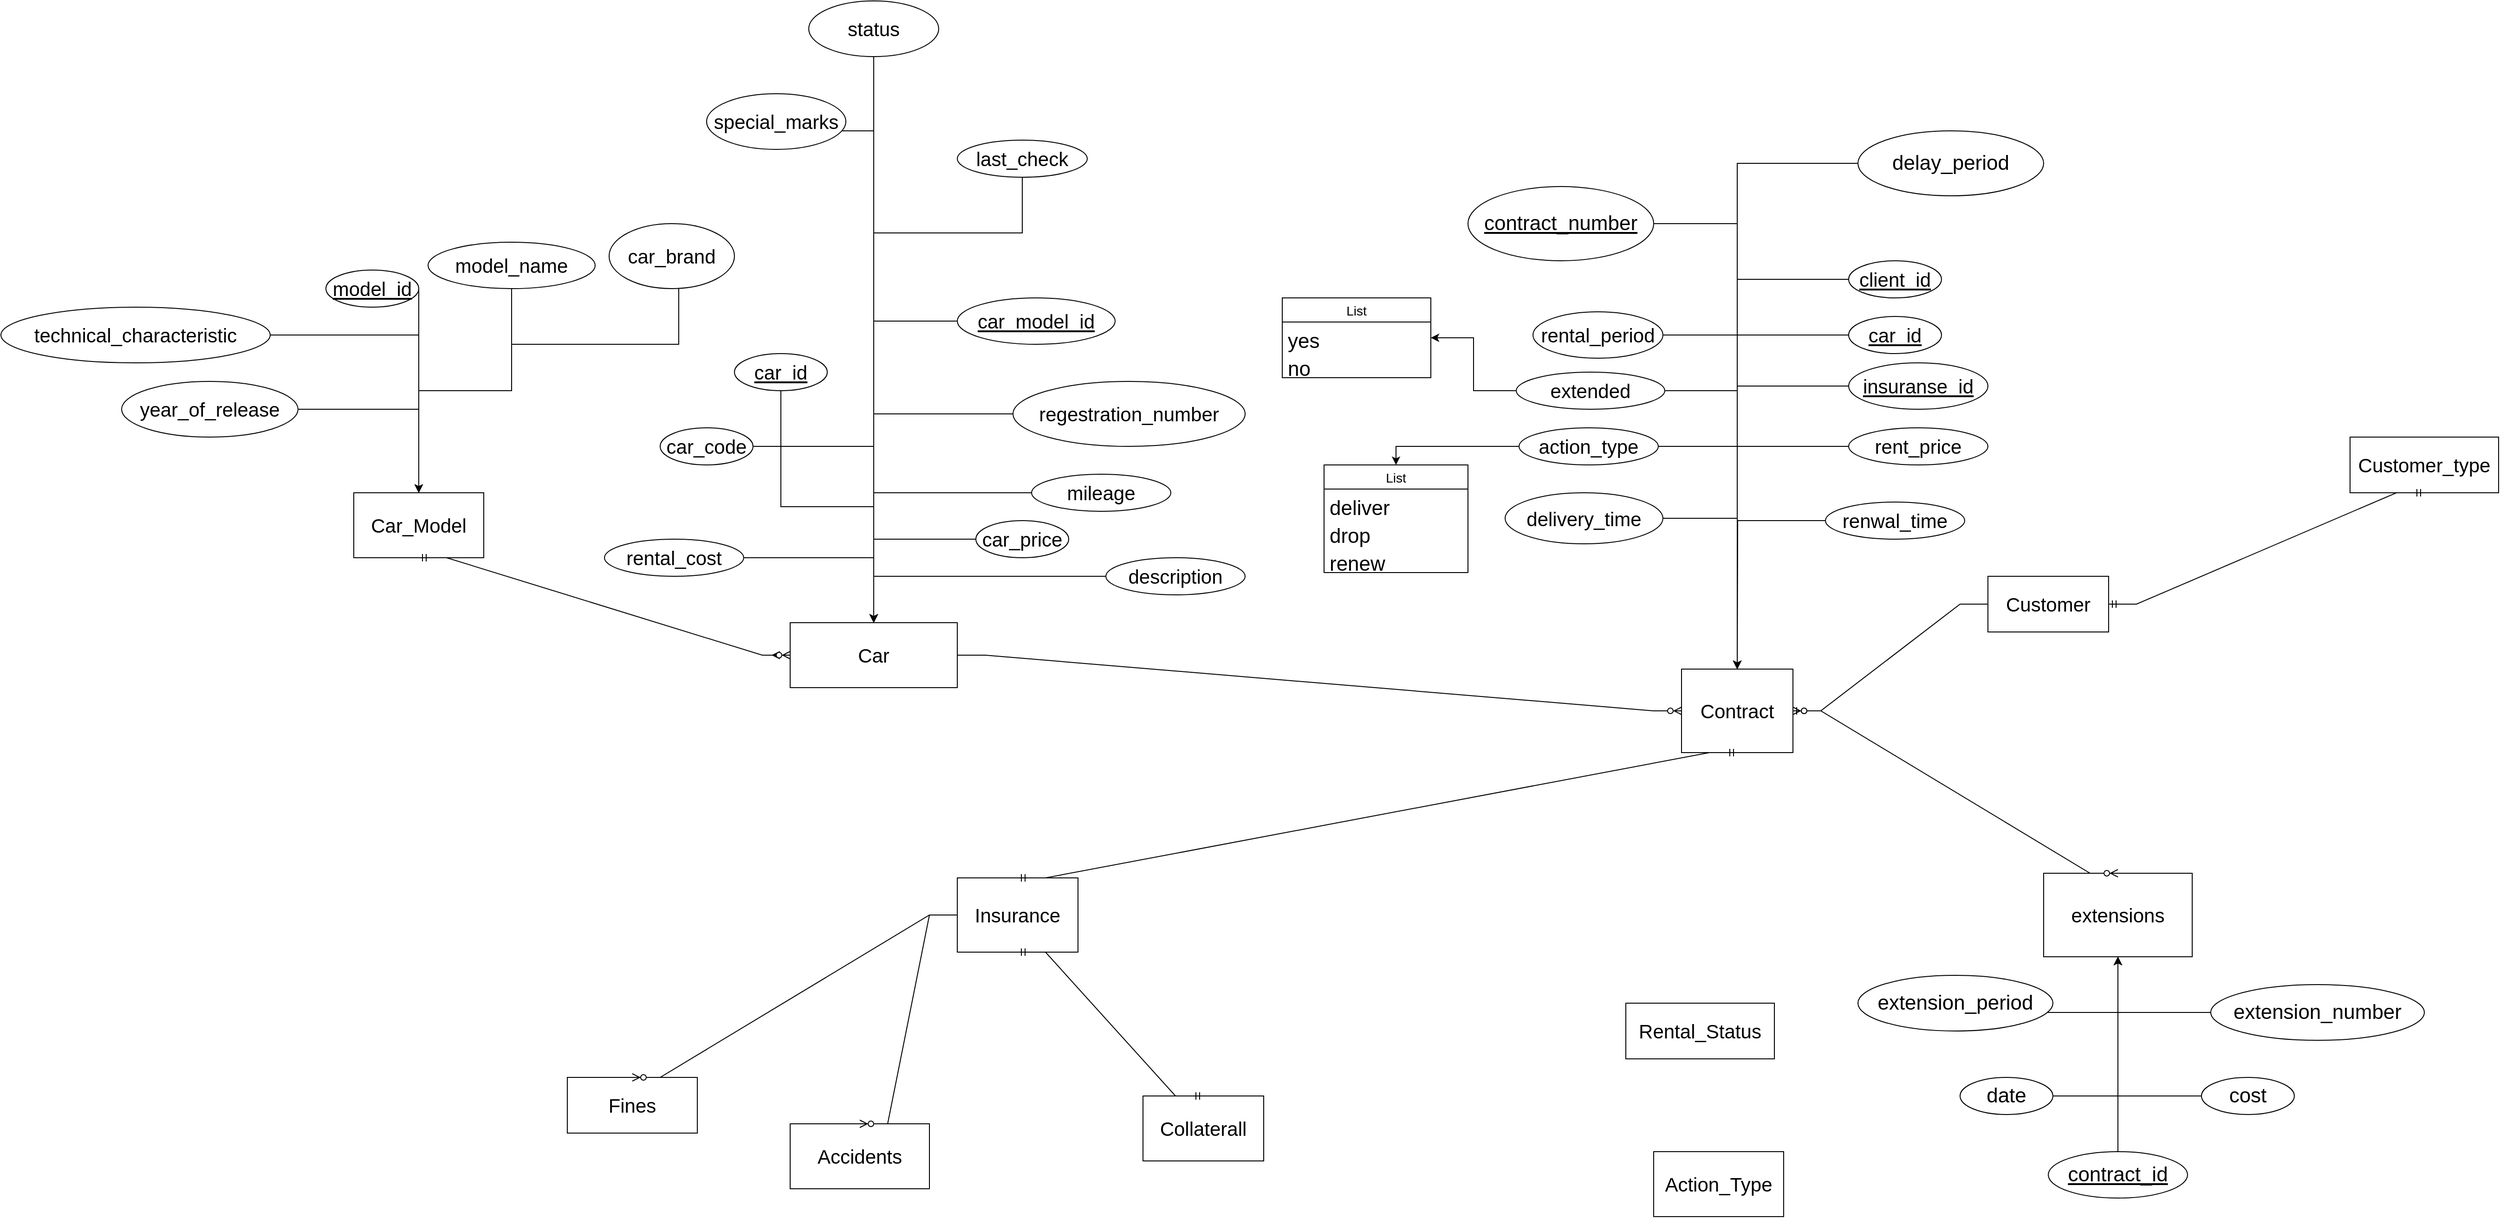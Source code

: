 <mxfile version="20.8.23" type="github">
  <diagram name="Page-1" id="c5Qs1fe_TahpSrvyswAb">
    <mxGraphModel dx="3013" dy="1826" grid="1" gridSize="10" guides="1" tooltips="1" connect="1" arrows="1" fold="1" page="1" pageScale="1" pageWidth="850" pageHeight="1100" math="0" shadow="0">
      <root>
        <mxCell id="0" />
        <mxCell id="1" parent="0" />
        <mxCell id="9st94taExiHI-cQ8P2Am-1" value="Rental_Status" style="whiteSpace=wrap;html=1;align=center;fontSize=21;" parent="1" vertex="1">
          <mxGeometry x="670" y="640" width="160" height="60" as="geometry" />
        </mxCell>
        <mxCell id="9st94taExiHI-cQ8P2Am-2" value="&lt;font style=&quot;font-size: 21px;&quot;&gt;Car_Model&lt;/font&gt;" style="whiteSpace=wrap;html=1;align=center;fontSize=21;" parent="1" vertex="1">
          <mxGeometry x="-700" y="90" width="140" height="70" as="geometry" />
        </mxCell>
        <mxCell id="jrU6bskP71OSV7Gtdk1E-54" style="edgeStyle=orthogonalEdgeStyle;rounded=0;orthogonalLoop=1;jettySize=auto;html=1;fontSize=21;" edge="1" parent="1" source="9st94taExiHI-cQ8P2Am-3">
          <mxGeometry relative="1" as="geometry">
            <mxPoint x="-250" y="265" as="targetPoint" />
          </mxGeometry>
        </mxCell>
        <mxCell id="9st94taExiHI-cQ8P2Am-3" value="Car" style="whiteSpace=wrap;html=1;align=center;fontSize=21;" parent="1" vertex="1">
          <mxGeometry x="-230" y="230" width="180" height="70" as="geometry" />
        </mxCell>
        <mxCell id="wySBqlVNY9lb9sF1hxtn-11" value="Insurance" style="whiteSpace=wrap;html=1;align=center;fontSize=21;" parent="1" vertex="1">
          <mxGeometry x="-50" y="505" width="130" height="80" as="geometry" />
        </mxCell>
        <mxCell id="wySBqlVNY9lb9sF1hxtn-12" value="Customer" style="whiteSpace=wrap;html=1;align=center;fontSize=21;" parent="1" vertex="1">
          <mxGeometry x="1060" y="180" width="130" height="60" as="geometry" />
        </mxCell>
        <mxCell id="wySBqlVNY9lb9sF1hxtn-13" value="Customer_type" style="whiteSpace=wrap;html=1;align=center;fontSize=21;" parent="1" vertex="1">
          <mxGeometry x="1450" y="30" width="160" height="60" as="geometry" />
        </mxCell>
        <mxCell id="wySBqlVNY9lb9sF1hxtn-14" value="Contract" style="whiteSpace=wrap;html=1;align=center;fontSize=21;" parent="1" vertex="1">
          <mxGeometry x="730" y="280" width="120" height="90" as="geometry" />
        </mxCell>
        <mxCell id="wySBqlVNY9lb9sF1hxtn-29" value="Collaterall" style="whiteSpace=wrap;html=1;align=center;fontSize=21;" parent="1" vertex="1">
          <mxGeometry x="150" y="740" width="130" height="70" as="geometry" />
        </mxCell>
        <mxCell id="wySBqlVNY9lb9sF1hxtn-46" value="Accidents" style="whiteSpace=wrap;html=1;align=center;fontSize=21;" parent="1" vertex="1">
          <mxGeometry x="-230" y="770" width="150" height="70" as="geometry" />
        </mxCell>
        <mxCell id="wySBqlVNY9lb9sF1hxtn-47" value="Fines" style="whiteSpace=wrap;html=1;align=center;fontSize=21;" parent="1" vertex="1">
          <mxGeometry x="-470" y="720" width="140" height="60" as="geometry" />
        </mxCell>
        <mxCell id="wySBqlVNY9lb9sF1hxtn-54" value="Action_Type" style="whiteSpace=wrap;html=1;align=center;fontSize=21;" parent="1" vertex="1">
          <mxGeometry x="700" y="800" width="140" height="70" as="geometry" />
        </mxCell>
        <mxCell id="jrU6bskP71OSV7Gtdk1E-12" value="" style="edgeStyle=entityRelationEdgeStyle;fontSize=21;html=1;endArrow=ERmandOne;startArrow=ERmandOne;rounded=0;exitX=0.5;exitY=1;exitDx=0;exitDy=0;" edge="1" parent="1" source="wySBqlVNY9lb9sF1hxtn-13" target="wySBqlVNY9lb9sF1hxtn-12">
          <mxGeometry width="100" height="100" relative="1" as="geometry">
            <mxPoint x="745" y="60" as="sourcePoint" />
            <mxPoint x="535" y="170" as="targetPoint" />
          </mxGeometry>
        </mxCell>
        <mxCell id="jrU6bskP71OSV7Gtdk1E-13" value="" style="edgeStyle=entityRelationEdgeStyle;fontSize=21;html=1;endArrow=ERmandOne;startArrow=ERmandOne;rounded=0;entryX=0.5;entryY=1;entryDx=0;entryDy=0;exitX=0.5;exitY=0;exitDx=0;exitDy=0;" edge="1" parent="1" source="wySBqlVNY9lb9sF1hxtn-11" target="wySBqlVNY9lb9sF1hxtn-14">
          <mxGeometry width="100" height="100" relative="1" as="geometry">
            <mxPoint x="425" y="550" as="sourcePoint" />
            <mxPoint x="470" y="270" as="targetPoint" />
          </mxGeometry>
        </mxCell>
        <mxCell id="jrU6bskP71OSV7Gtdk1E-19" value="" style="edgeStyle=entityRelationEdgeStyle;fontSize=21;html=1;endArrow=ERmandOne;startArrow=ERmandOne;rounded=0;entryX=0.5;entryY=1;entryDx=0;entryDy=0;exitX=0.5;exitY=0;exitDx=0;exitDy=0;" edge="1" parent="1" source="wySBqlVNY9lb9sF1hxtn-29" target="wySBqlVNY9lb9sF1hxtn-11">
          <mxGeometry width="100" height="100" relative="1" as="geometry">
            <mxPoint x="130" y="820" as="sourcePoint" />
            <mxPoint x="230" y="720" as="targetPoint" />
          </mxGeometry>
        </mxCell>
        <mxCell id="jrU6bskP71OSV7Gtdk1E-21" value="" style="edgeStyle=entityRelationEdgeStyle;fontSize=12;html=1;endArrow=ERzeroToMany;endFill=1;rounded=0;exitX=1;exitY=0.5;exitDx=0;exitDy=0;entryX=0;entryY=0.5;entryDx=0;entryDy=0;" edge="1" parent="1" source="9st94taExiHI-cQ8P2Am-3" target="wySBqlVNY9lb9sF1hxtn-14">
          <mxGeometry width="100" height="100" relative="1" as="geometry">
            <mxPoint x="400" y="290" as="sourcePoint" />
            <mxPoint x="500" y="190" as="targetPoint" />
          </mxGeometry>
        </mxCell>
        <mxCell id="jrU6bskP71OSV7Gtdk1E-22" value="" style="edgeStyle=entityRelationEdgeStyle;fontSize=12;html=1;endArrow=ERzeroToMany;endFill=1;rounded=0;exitX=0;exitY=0.5;exitDx=0;exitDy=0;entryX=1;entryY=0.5;entryDx=0;entryDy=0;" edge="1" parent="1" source="wySBqlVNY9lb9sF1hxtn-12" target="wySBqlVNY9lb9sF1hxtn-14">
          <mxGeometry width="100" height="100" relative="1" as="geometry">
            <mxPoint x="400" y="290" as="sourcePoint" />
            <mxPoint x="500" y="190" as="targetPoint" />
          </mxGeometry>
        </mxCell>
        <mxCell id="jrU6bskP71OSV7Gtdk1E-36" style="edgeStyle=orthogonalEdgeStyle;rounded=0;orthogonalLoop=1;jettySize=auto;html=1;fontSize=21;" edge="1" parent="1" source="jrU6bskP71OSV7Gtdk1E-35" target="9st94taExiHI-cQ8P2Am-2">
          <mxGeometry relative="1" as="geometry" />
        </mxCell>
        <mxCell id="jrU6bskP71OSV7Gtdk1E-35" value="year_of_release" style="ellipse;whiteSpace=wrap;html=1;align=center;fontSize=21;" vertex="1" parent="1">
          <mxGeometry x="-950" y="-30" width="190" height="60" as="geometry" />
        </mxCell>
        <mxCell id="jrU6bskP71OSV7Gtdk1E-42" style="edgeStyle=orthogonalEdgeStyle;rounded=0;orthogonalLoop=1;jettySize=auto;html=1;entryX=0.5;entryY=0;entryDx=0;entryDy=0;fontSize=21;" edge="1" parent="1" source="jrU6bskP71OSV7Gtdk1E-38" target="9st94taExiHI-cQ8P2Am-2">
          <mxGeometry relative="1" as="geometry" />
        </mxCell>
        <mxCell id="jrU6bskP71OSV7Gtdk1E-38" value="model_name" style="ellipse;whiteSpace=wrap;html=1;align=center;fontSize=21;" vertex="1" parent="1">
          <mxGeometry x="-620" y="-180" width="180" height="50" as="geometry" />
        </mxCell>
        <mxCell id="jrU6bskP71OSV7Gtdk1E-44" style="edgeStyle=orthogonalEdgeStyle;rounded=0;orthogonalLoop=1;jettySize=auto;html=1;entryX=0.5;entryY=0;entryDx=0;entryDy=0;fontSize=21;" edge="1" parent="1" source="jrU6bskP71OSV7Gtdk1E-39" target="9st94taExiHI-cQ8P2Am-2">
          <mxGeometry relative="1" as="geometry">
            <Array as="points">
              <mxPoint x="-350" y="-70" />
              <mxPoint x="-530" y="-70" />
              <mxPoint x="-530" y="-20" />
              <mxPoint x="-630" y="-20" />
            </Array>
          </mxGeometry>
        </mxCell>
        <mxCell id="jrU6bskP71OSV7Gtdk1E-39" value="car_brand" style="ellipse;whiteSpace=wrap;html=1;align=center;fontSize=21;" vertex="1" parent="1">
          <mxGeometry x="-425" y="-200" width="135" height="70" as="geometry" />
        </mxCell>
        <mxCell id="jrU6bskP71OSV7Gtdk1E-41" style="edgeStyle=orthogonalEdgeStyle;rounded=0;orthogonalLoop=1;jettySize=auto;html=1;entryX=0.5;entryY=0;entryDx=0;entryDy=0;fontSize=21;" edge="1" parent="1" source="jrU6bskP71OSV7Gtdk1E-40" target="9st94taExiHI-cQ8P2Am-2">
          <mxGeometry relative="1" as="geometry">
            <Array as="points">
              <mxPoint x="-630" y="30" />
              <mxPoint x="-630" y="30" />
            </Array>
          </mxGeometry>
        </mxCell>
        <mxCell id="jrU6bskP71OSV7Gtdk1E-40" value="model_id" style="ellipse;whiteSpace=wrap;html=1;align=center;fontStyle=4;fontSize=21;" vertex="1" parent="1">
          <mxGeometry x="-730" y="-150" width="100" height="40" as="geometry" />
        </mxCell>
        <mxCell id="jrU6bskP71OSV7Gtdk1E-55" style="edgeStyle=orthogonalEdgeStyle;rounded=0;orthogonalLoop=1;jettySize=auto;html=1;fontSize=21;" edge="1" parent="1" source="jrU6bskP71OSV7Gtdk1E-45" target="9st94taExiHI-cQ8P2Am-3">
          <mxGeometry relative="1" as="geometry">
            <Array as="points">
              <mxPoint x="-140" y="80" />
              <mxPoint x="-140" y="80" />
            </Array>
          </mxGeometry>
        </mxCell>
        <mxCell id="jrU6bskP71OSV7Gtdk1E-45" value="car_model_id" style="ellipse;whiteSpace=wrap;html=1;align=center;fontStyle=4;fontSize=21;" vertex="1" parent="1">
          <mxGeometry x="-50" y="-120" width="170" height="50" as="geometry" />
        </mxCell>
        <mxCell id="jrU6bskP71OSV7Gtdk1E-60" style="edgeStyle=orthogonalEdgeStyle;rounded=0;orthogonalLoop=1;jettySize=auto;html=1;entryX=0.5;entryY=0;entryDx=0;entryDy=0;fontSize=21;" edge="1" parent="1" source="jrU6bskP71OSV7Gtdk1E-47" target="9st94taExiHI-cQ8P2Am-3">
          <mxGeometry relative="1" as="geometry" />
        </mxCell>
        <mxCell id="jrU6bskP71OSV7Gtdk1E-47" value="car_code" style="ellipse;whiteSpace=wrap;html=1;align=center;fontSize=21;" vertex="1" parent="1">
          <mxGeometry x="-370" y="20" width="100" height="40" as="geometry" />
        </mxCell>
        <mxCell id="jrU6bskP71OSV7Gtdk1E-57" style="edgeStyle=orthogonalEdgeStyle;rounded=0;orthogonalLoop=1;jettySize=auto;html=1;entryX=0.5;entryY=0;entryDx=0;entryDy=0;fontSize=21;" edge="1" parent="1" source="jrU6bskP71OSV7Gtdk1E-48" target="9st94taExiHI-cQ8P2Am-3">
          <mxGeometry relative="1" as="geometry" />
        </mxCell>
        <mxCell id="jrU6bskP71OSV7Gtdk1E-48" value="mileage" style="ellipse;whiteSpace=wrap;html=1;align=center;fontSize=21;" vertex="1" parent="1">
          <mxGeometry x="30" y="70" width="150" height="40" as="geometry" />
        </mxCell>
        <mxCell id="jrU6bskP71OSV7Gtdk1E-59" style="edgeStyle=orthogonalEdgeStyle;rounded=0;orthogonalLoop=1;jettySize=auto;html=1;fontSize=21;" edge="1" parent="1" source="jrU6bskP71OSV7Gtdk1E-49" target="9st94taExiHI-cQ8P2Am-3">
          <mxGeometry relative="1" as="geometry" />
        </mxCell>
        <mxCell id="jrU6bskP71OSV7Gtdk1E-49" value="regestration_number" style="ellipse;whiteSpace=wrap;html=1;align=center;fontSize=21;" vertex="1" parent="1">
          <mxGeometry x="10" y="-30" width="250" height="70" as="geometry" />
        </mxCell>
        <mxCell id="jrU6bskP71OSV7Gtdk1E-61" style="edgeStyle=orthogonalEdgeStyle;rounded=0;orthogonalLoop=1;jettySize=auto;html=1;entryX=0.5;entryY=0;entryDx=0;entryDy=0;fontSize=21;" edge="1" parent="1" source="jrU6bskP71OSV7Gtdk1E-50" target="9st94taExiHI-cQ8P2Am-3">
          <mxGeometry relative="1" as="geometry" />
        </mxCell>
        <mxCell id="jrU6bskP71OSV7Gtdk1E-50" value="rental_cost" style="ellipse;whiteSpace=wrap;html=1;align=center;fontSize=21;" vertex="1" parent="1">
          <mxGeometry x="-430" y="140" width="150" height="40" as="geometry" />
        </mxCell>
        <mxCell id="jrU6bskP71OSV7Gtdk1E-58" style="edgeStyle=orthogonalEdgeStyle;rounded=0;orthogonalLoop=1;jettySize=auto;html=1;entryX=0.5;entryY=0;entryDx=0;entryDy=0;fontSize=21;" edge="1" parent="1" source="jrU6bskP71OSV7Gtdk1E-51" target="9st94taExiHI-cQ8P2Am-3">
          <mxGeometry relative="1" as="geometry" />
        </mxCell>
        <mxCell id="jrU6bskP71OSV7Gtdk1E-51" value="car_price" style="ellipse;whiteSpace=wrap;html=1;align=center;fontSize=21;" vertex="1" parent="1">
          <mxGeometry x="-30" y="120" width="100" height="40" as="geometry" />
        </mxCell>
        <mxCell id="jrU6bskP71OSV7Gtdk1E-56" style="edgeStyle=orthogonalEdgeStyle;rounded=0;orthogonalLoop=1;jettySize=auto;html=1;fontSize=21;" edge="1" parent="1" source="jrU6bskP71OSV7Gtdk1E-52" target="9st94taExiHI-cQ8P2Am-3">
          <mxGeometry relative="1" as="geometry" />
        </mxCell>
        <mxCell id="jrU6bskP71OSV7Gtdk1E-52" value="car_id" style="ellipse;whiteSpace=wrap;html=1;align=center;fontStyle=4;fontSize=21;" vertex="1" parent="1">
          <mxGeometry x="-290" y="-60" width="100" height="40" as="geometry" />
        </mxCell>
        <mxCell id="jrU6bskP71OSV7Gtdk1E-53" value="" style="edgeStyle=entityRelationEdgeStyle;fontSize=12;html=1;endArrow=ERzeroToMany;startArrow=ERmandOne;rounded=0;exitX=0.5;exitY=1;exitDx=0;exitDy=0;" edge="1" parent="1" source="9st94taExiHI-cQ8P2Am-2" target="9st94taExiHI-cQ8P2Am-3">
          <mxGeometry width="100" height="100" relative="1" as="geometry">
            <mxPoint x="-720" y="210" as="sourcePoint" />
            <mxPoint x="-230" y="260" as="targetPoint" />
          </mxGeometry>
        </mxCell>
        <mxCell id="jrU6bskP71OSV7Gtdk1E-66" style="edgeStyle=orthogonalEdgeStyle;rounded=0;orthogonalLoop=1;jettySize=auto;html=1;entryX=0.5;entryY=0;entryDx=0;entryDy=0;fontSize=21;" edge="1" parent="1" source="jrU6bskP71OSV7Gtdk1E-62" target="9st94taExiHI-cQ8P2Am-2">
          <mxGeometry relative="1" as="geometry" />
        </mxCell>
        <mxCell id="jrU6bskP71OSV7Gtdk1E-62" value="technical_characteristic" style="ellipse;whiteSpace=wrap;html=1;align=center;fontSize=21;" vertex="1" parent="1">
          <mxGeometry x="-1080" y="-110" width="290" height="60" as="geometry" />
        </mxCell>
        <mxCell id="jrU6bskP71OSV7Gtdk1E-70" style="edgeStyle=orthogonalEdgeStyle;rounded=0;orthogonalLoop=1;jettySize=auto;html=1;entryX=0.5;entryY=0;entryDx=0;entryDy=0;fontSize=21;" edge="1" parent="1" source="jrU6bskP71OSV7Gtdk1E-67" target="9st94taExiHI-cQ8P2Am-3">
          <mxGeometry relative="1" as="geometry">
            <Array as="points">
              <mxPoint x="20" y="-190" />
              <mxPoint x="-140" y="-190" />
            </Array>
          </mxGeometry>
        </mxCell>
        <mxCell id="jrU6bskP71OSV7Gtdk1E-67" value="last_check" style="ellipse;whiteSpace=wrap;html=1;align=center;fontSize=21;" vertex="1" parent="1">
          <mxGeometry x="-50" y="-290" width="140" height="40" as="geometry" />
        </mxCell>
        <mxCell id="jrU6bskP71OSV7Gtdk1E-71" style="edgeStyle=orthogonalEdgeStyle;rounded=0;orthogonalLoop=1;jettySize=auto;html=1;entryX=0.5;entryY=0;entryDx=0;entryDy=0;fontSize=21;" edge="1" parent="1" source="jrU6bskP71OSV7Gtdk1E-68" target="9st94taExiHI-cQ8P2Am-3">
          <mxGeometry relative="1" as="geometry" />
        </mxCell>
        <mxCell id="jrU6bskP71OSV7Gtdk1E-68" value="description" style="ellipse;whiteSpace=wrap;html=1;align=center;fontSize=21;" vertex="1" parent="1">
          <mxGeometry x="110" y="160" width="150" height="40" as="geometry" />
        </mxCell>
        <mxCell id="jrU6bskP71OSV7Gtdk1E-74" style="edgeStyle=orthogonalEdgeStyle;rounded=0;orthogonalLoop=1;jettySize=auto;html=1;entryX=0.5;entryY=0;entryDx=0;entryDy=0;fontSize=21;" edge="1" parent="1" source="jrU6bskP71OSV7Gtdk1E-73" target="9st94taExiHI-cQ8P2Am-3">
          <mxGeometry relative="1" as="geometry">
            <Array as="points">
              <mxPoint x="-140" y="-300" />
            </Array>
          </mxGeometry>
        </mxCell>
        <mxCell id="jrU6bskP71OSV7Gtdk1E-73" value="special_marks" style="ellipse;whiteSpace=wrap;html=1;align=center;fontSize=21;" vertex="1" parent="1">
          <mxGeometry x="-320" y="-340" width="150" height="60" as="geometry" />
        </mxCell>
        <mxCell id="jrU6bskP71OSV7Gtdk1E-78" style="edgeStyle=orthogonalEdgeStyle;rounded=0;orthogonalLoop=1;jettySize=auto;html=1;fontSize=21;" edge="1" parent="1" source="jrU6bskP71OSV7Gtdk1E-76" target="9st94taExiHI-cQ8P2Am-3">
          <mxGeometry relative="1" as="geometry" />
        </mxCell>
        <mxCell id="jrU6bskP71OSV7Gtdk1E-76" value="status" style="ellipse;whiteSpace=wrap;html=1;align=center;fontSize=21;" vertex="1" parent="1">
          <mxGeometry x="-210" y="-440" width="140" height="60" as="geometry" />
        </mxCell>
        <mxCell id="jrU6bskP71OSV7Gtdk1E-105" style="edgeStyle=orthogonalEdgeStyle;rounded=0;orthogonalLoop=1;jettySize=auto;html=1;fontSize=21;" edge="1" parent="1" source="jrU6bskP71OSV7Gtdk1E-88" target="wySBqlVNY9lb9sF1hxtn-14">
          <mxGeometry relative="1" as="geometry" />
        </mxCell>
        <mxCell id="jrU6bskP71OSV7Gtdk1E-88" value="rental_period" style="ellipse;whiteSpace=wrap;html=1;align=center;fontSize=21;" vertex="1" parent="1">
          <mxGeometry x="570" y="-105" width="140" height="50" as="geometry" />
        </mxCell>
        <mxCell id="jrU6bskP71OSV7Gtdk1E-98" style="edgeStyle=orthogonalEdgeStyle;rounded=0;orthogonalLoop=1;jettySize=auto;html=1;entryX=0.5;entryY=0;entryDx=0;entryDy=0;fontSize=21;" edge="1" parent="1" source="jrU6bskP71OSV7Gtdk1E-89" target="wySBqlVNY9lb9sF1hxtn-14">
          <mxGeometry relative="1" as="geometry" />
        </mxCell>
        <mxCell id="jrU6bskP71OSV7Gtdk1E-89" value="delivery_time" style="ellipse;whiteSpace=wrap;html=1;align=center;fontSize=21;" vertex="1" parent="1">
          <mxGeometry x="540" y="90" width="170" height="55" as="geometry" />
        </mxCell>
        <mxCell id="jrU6bskP71OSV7Gtdk1E-106" style="edgeStyle=orthogonalEdgeStyle;rounded=0;orthogonalLoop=1;jettySize=auto;html=1;entryX=0.5;entryY=0;entryDx=0;entryDy=0;fontSize=21;" edge="1" parent="1" source="jrU6bskP71OSV7Gtdk1E-90" target="wySBqlVNY9lb9sF1hxtn-14">
          <mxGeometry relative="1" as="geometry" />
        </mxCell>
        <mxCell id="jrU6bskP71OSV7Gtdk1E-90" value="car_id" style="ellipse;whiteSpace=wrap;html=1;align=center;fontStyle=4;fontSize=21;" vertex="1" parent="1">
          <mxGeometry x="910" y="-100" width="100" height="40" as="geometry" />
        </mxCell>
        <mxCell id="jrU6bskP71OSV7Gtdk1E-107" style="edgeStyle=orthogonalEdgeStyle;rounded=0;orthogonalLoop=1;jettySize=auto;html=1;fontSize=21;" edge="1" parent="1" source="jrU6bskP71OSV7Gtdk1E-91" target="wySBqlVNY9lb9sF1hxtn-14">
          <mxGeometry relative="1" as="geometry" />
        </mxCell>
        <mxCell id="jrU6bskP71OSV7Gtdk1E-91" value="client_id" style="ellipse;whiteSpace=wrap;html=1;align=center;fontStyle=4;fontSize=21;" vertex="1" parent="1">
          <mxGeometry x="910" y="-160" width="100" height="40" as="geometry" />
        </mxCell>
        <mxCell id="jrU6bskP71OSV7Gtdk1E-104" style="edgeStyle=orthogonalEdgeStyle;rounded=0;orthogonalLoop=1;jettySize=auto;html=1;entryX=0.5;entryY=0;entryDx=0;entryDy=0;fontSize=21;" edge="1" parent="1" source="jrU6bskP71OSV7Gtdk1E-92" target="wySBqlVNY9lb9sF1hxtn-14">
          <mxGeometry relative="1" as="geometry" />
        </mxCell>
        <mxCell id="jrU6bskP71OSV7Gtdk1E-92" value="insuranse_id" style="ellipse;whiteSpace=wrap;html=1;align=center;fontStyle=4;fontSize=21;" vertex="1" parent="1">
          <mxGeometry x="910" y="-50" width="150" height="50" as="geometry" />
        </mxCell>
        <mxCell id="jrU6bskP71OSV7Gtdk1E-101" style="edgeStyle=orthogonalEdgeStyle;rounded=0;orthogonalLoop=1;jettySize=auto;html=1;entryX=0.5;entryY=0;entryDx=0;entryDy=0;fontSize=21;" edge="1" parent="1" source="jrU6bskP71OSV7Gtdk1E-93" target="wySBqlVNY9lb9sF1hxtn-14">
          <mxGeometry relative="1" as="geometry" />
        </mxCell>
        <mxCell id="jrU6bskP71OSV7Gtdk1E-93" value="rent_price" style="ellipse;whiteSpace=wrap;html=1;align=center;fontSize=21;" vertex="1" parent="1">
          <mxGeometry x="910" y="20" width="150" height="40" as="geometry" />
        </mxCell>
        <mxCell id="jrU6bskP71OSV7Gtdk1E-100" style="edgeStyle=orthogonalEdgeStyle;rounded=0;orthogonalLoop=1;jettySize=auto;html=1;entryX=0.5;entryY=0;entryDx=0;entryDy=0;fontSize=21;" edge="1" parent="1" source="jrU6bskP71OSV7Gtdk1E-94" target="wySBqlVNY9lb9sF1hxtn-14">
          <mxGeometry relative="1" as="geometry" />
        </mxCell>
        <mxCell id="jrU6bskP71OSV7Gtdk1E-133" style="edgeStyle=orthogonalEdgeStyle;rounded=0;orthogonalLoop=1;jettySize=auto;html=1;entryX=0.5;entryY=0;entryDx=0;entryDy=0;fontSize=34;" edge="1" parent="1" source="jrU6bskP71OSV7Gtdk1E-94" target="jrU6bskP71OSV7Gtdk1E-128">
          <mxGeometry relative="1" as="geometry" />
        </mxCell>
        <mxCell id="jrU6bskP71OSV7Gtdk1E-94" value="action_type" style="ellipse;whiteSpace=wrap;html=1;align=center;fontSize=21;" vertex="1" parent="1">
          <mxGeometry x="555" y="20" width="150" height="40" as="geometry" />
        </mxCell>
        <mxCell id="jrU6bskP71OSV7Gtdk1E-99" style="edgeStyle=orthogonalEdgeStyle;rounded=0;orthogonalLoop=1;jettySize=auto;html=1;fontSize=21;" edge="1" parent="1" source="jrU6bskP71OSV7Gtdk1E-95">
          <mxGeometry relative="1" as="geometry">
            <mxPoint x="790.0" y="280" as="targetPoint" />
          </mxGeometry>
        </mxCell>
        <mxCell id="jrU6bskP71OSV7Gtdk1E-95" value="renwal_time" style="ellipse;whiteSpace=wrap;html=1;align=center;fontSize=21;" vertex="1" parent="1">
          <mxGeometry x="885" y="100" width="150" height="40" as="geometry" />
        </mxCell>
        <mxCell id="jrU6bskP71OSV7Gtdk1E-103" style="edgeStyle=orthogonalEdgeStyle;rounded=0;orthogonalLoop=1;jettySize=auto;html=1;entryX=0.5;entryY=0;entryDx=0;entryDy=0;fontSize=21;" edge="1" parent="1" source="jrU6bskP71OSV7Gtdk1E-96" target="wySBqlVNY9lb9sF1hxtn-14">
          <mxGeometry relative="1" as="geometry" />
        </mxCell>
        <mxCell id="jrU6bskP71OSV7Gtdk1E-134" style="edgeStyle=orthogonalEdgeStyle;rounded=0;orthogonalLoop=1;jettySize=auto;html=1;fontSize=22;" edge="1" parent="1" source="jrU6bskP71OSV7Gtdk1E-96" target="jrU6bskP71OSV7Gtdk1E-135">
          <mxGeometry relative="1" as="geometry">
            <mxPoint x="440" y="-70" as="targetPoint" />
          </mxGeometry>
        </mxCell>
        <mxCell id="jrU6bskP71OSV7Gtdk1E-96" value="extended" style="ellipse;whiteSpace=wrap;html=1;align=center;fontSize=21;" vertex="1" parent="1">
          <mxGeometry x="552" y="-40" width="160" height="40" as="geometry" />
        </mxCell>
        <mxCell id="jrU6bskP71OSV7Gtdk1E-124" value="extensions" style="whiteSpace=wrap;html=1;align=center;fontSize=21;" vertex="1" parent="1">
          <mxGeometry x="1120" y="500" width="160" height="90" as="geometry" />
        </mxCell>
        <mxCell id="jrU6bskP71OSV7Gtdk1E-126" value="" style="edgeStyle=entityRelationEdgeStyle;fontSize=12;html=1;endArrow=ERzeroToMany;startArrow=ERzeroToOne;rounded=0;exitX=1;exitY=0.5;exitDx=0;exitDy=0;entryX=0.5;entryY=0;entryDx=0;entryDy=0;" edge="1" parent="1" source="wySBqlVNY9lb9sF1hxtn-14" target="jrU6bskP71OSV7Gtdk1E-124">
          <mxGeometry width="100" height="100" relative="1" as="geometry">
            <mxPoint x="935" y="490" as="sourcePoint" />
            <mxPoint x="1035" y="390" as="targetPoint" />
          </mxGeometry>
        </mxCell>
        <mxCell id="jrU6bskP71OSV7Gtdk1E-128" value="List" style="swimlane;fontStyle=0;childLayout=stackLayout;horizontal=1;startSize=26;horizontalStack=0;resizeParent=1;resizeParentMax=0;resizeLast=0;collapsible=1;marginBottom=0;align=center;fontSize=14;" vertex="1" parent="1">
          <mxGeometry x="345" y="60" width="155" height="116" as="geometry" />
        </mxCell>
        <mxCell id="jrU6bskP71OSV7Gtdk1E-129" value="deliver" style="text;strokeColor=none;fillColor=none;spacingLeft=4;spacingRight=4;overflow=hidden;rotatable=0;points=[[0,0.5],[1,0.5]];portConstraint=eastwest;fontSize=22;" vertex="1" parent="jrU6bskP71OSV7Gtdk1E-128">
          <mxGeometry y="26" width="155" height="30" as="geometry" />
        </mxCell>
        <mxCell id="jrU6bskP71OSV7Gtdk1E-130" value="drop" style="text;strokeColor=none;fillColor=none;spacingLeft=4;spacingRight=4;overflow=hidden;rotatable=0;points=[[0,0.5],[1,0.5]];portConstraint=eastwest;fontSize=22;" vertex="1" parent="jrU6bskP71OSV7Gtdk1E-128">
          <mxGeometry y="56" width="155" height="30" as="geometry" />
        </mxCell>
        <mxCell id="jrU6bskP71OSV7Gtdk1E-131" value="renew" style="text;strokeColor=none;fillColor=none;spacingLeft=4;spacingRight=4;overflow=hidden;rotatable=0;points=[[0,0.5],[1,0.5]];portConstraint=eastwest;fontSize=22;" vertex="1" parent="jrU6bskP71OSV7Gtdk1E-128">
          <mxGeometry y="86" width="155" height="30" as="geometry" />
        </mxCell>
        <mxCell id="jrU6bskP71OSV7Gtdk1E-135" value="List" style="swimlane;fontStyle=0;childLayout=stackLayout;horizontal=1;startSize=26;horizontalStack=0;resizeParent=1;resizeParentMax=0;resizeLast=0;collapsible=1;marginBottom=0;align=center;fontSize=14;" vertex="1" parent="1">
          <mxGeometry x="300" y="-120" width="160" height="86" as="geometry" />
        </mxCell>
        <mxCell id="jrU6bskP71OSV7Gtdk1E-136" value="yes" style="text;strokeColor=none;fillColor=none;spacingLeft=4;spacingRight=4;overflow=hidden;rotatable=0;points=[[0,0.5],[1,0.5]];portConstraint=eastwest;fontSize=22;" vertex="1" parent="jrU6bskP71OSV7Gtdk1E-135">
          <mxGeometry y="26" width="160" height="30" as="geometry" />
        </mxCell>
        <mxCell id="jrU6bskP71OSV7Gtdk1E-137" value="no" style="text;strokeColor=none;fillColor=none;spacingLeft=4;spacingRight=4;overflow=hidden;rotatable=0;points=[[0,0.5],[1,0.5]];portConstraint=eastwest;fontSize=22;" vertex="1" parent="jrU6bskP71OSV7Gtdk1E-135">
          <mxGeometry y="56" width="160" height="30" as="geometry" />
        </mxCell>
        <mxCell id="jrU6bskP71OSV7Gtdk1E-141" style="edgeStyle=orthogonalEdgeStyle;rounded=0;orthogonalLoop=1;jettySize=auto;html=1;fontSize=22;" edge="1" parent="1" source="jrU6bskP71OSV7Gtdk1E-140" target="wySBqlVNY9lb9sF1hxtn-14">
          <mxGeometry relative="1" as="geometry" />
        </mxCell>
        <mxCell id="jrU6bskP71OSV7Gtdk1E-140" value="contract_number" style="ellipse;whiteSpace=wrap;html=1;align=center;fontStyle=4;fontSize=22;" vertex="1" parent="1">
          <mxGeometry x="500" y="-240" width="200" height="80" as="geometry" />
        </mxCell>
        <mxCell id="jrU6bskP71OSV7Gtdk1E-156" style="edgeStyle=orthogonalEdgeStyle;rounded=0;orthogonalLoop=1;jettySize=auto;html=1;entryX=0.5;entryY=1;entryDx=0;entryDy=0;fontSize=22;" edge="1" parent="1" source="jrU6bskP71OSV7Gtdk1E-162" target="jrU6bskP71OSV7Gtdk1E-124">
          <mxGeometry relative="1" as="geometry">
            <mxPoint x="1280.0" y="650.043" as="sourcePoint" />
            <Array as="points">
              <mxPoint x="1200" y="650" />
            </Array>
          </mxGeometry>
        </mxCell>
        <mxCell id="jrU6bskP71OSV7Gtdk1E-159" style="edgeStyle=orthogonalEdgeStyle;rounded=0;orthogonalLoop=1;jettySize=auto;html=1;entryX=0.5;entryY=1;entryDx=0;entryDy=0;fontSize=22;" edge="1" parent="1" source="jrU6bskP71OSV7Gtdk1E-147" target="jrU6bskP71OSV7Gtdk1E-124">
          <mxGeometry relative="1" as="geometry">
            <Array as="points">
              <mxPoint x="1200" y="740" />
            </Array>
          </mxGeometry>
        </mxCell>
        <mxCell id="jrU6bskP71OSV7Gtdk1E-147" value="date" style="ellipse;whiteSpace=wrap;html=1;align=center;fontSize=22;" vertex="1" parent="1">
          <mxGeometry x="1030" y="720" width="100" height="40" as="geometry" />
        </mxCell>
        <mxCell id="jrU6bskP71OSV7Gtdk1E-158" style="edgeStyle=orthogonalEdgeStyle;rounded=0;orthogonalLoop=1;jettySize=auto;html=1;entryX=0.5;entryY=1;entryDx=0;entryDy=0;fontSize=22;" edge="1" parent="1" source="jrU6bskP71OSV7Gtdk1E-148" target="jrU6bskP71OSV7Gtdk1E-124">
          <mxGeometry relative="1" as="geometry" />
        </mxCell>
        <mxCell id="jrU6bskP71OSV7Gtdk1E-148" value="cost" style="ellipse;whiteSpace=wrap;html=1;align=center;fontSize=22;" vertex="1" parent="1">
          <mxGeometry x="1290" y="720" width="100" height="40" as="geometry" />
        </mxCell>
        <mxCell id="jrU6bskP71OSV7Gtdk1E-157" style="edgeStyle=orthogonalEdgeStyle;rounded=0;orthogonalLoop=1;jettySize=auto;html=1;entryX=0.5;entryY=1;entryDx=0;entryDy=0;fontSize=22;" edge="1" parent="1" source="jrU6bskP71OSV7Gtdk1E-149" target="jrU6bskP71OSV7Gtdk1E-124">
          <mxGeometry relative="1" as="geometry">
            <Array as="points">
              <mxPoint x="1200" y="650" />
            </Array>
          </mxGeometry>
        </mxCell>
        <mxCell id="jrU6bskP71OSV7Gtdk1E-149" value="extension_period" style="ellipse;whiteSpace=wrap;html=1;align=center;fontSize=22;" vertex="1" parent="1">
          <mxGeometry x="920" y="610" width="210" height="60" as="geometry" />
        </mxCell>
        <mxCell id="jrU6bskP71OSV7Gtdk1E-161" style="edgeStyle=orthogonalEdgeStyle;rounded=0;orthogonalLoop=1;jettySize=auto;html=1;fontSize=22;" edge="1" parent="1" source="jrU6bskP71OSV7Gtdk1E-160" target="jrU6bskP71OSV7Gtdk1E-124">
          <mxGeometry relative="1" as="geometry">
            <Array as="points">
              <mxPoint x="1200" y="750" />
              <mxPoint x="1200" y="750" />
            </Array>
          </mxGeometry>
        </mxCell>
        <mxCell id="jrU6bskP71OSV7Gtdk1E-160" value="contract_id" style="ellipse;whiteSpace=wrap;html=1;align=center;fontStyle=4;fontSize=22;" vertex="1" parent="1">
          <mxGeometry x="1125" y="800" width="150" height="50" as="geometry" />
        </mxCell>
        <mxCell id="jrU6bskP71OSV7Gtdk1E-162" value="extension_number" style="ellipse;whiteSpace=wrap;html=1;align=center;fontSize=22;" vertex="1" parent="1">
          <mxGeometry x="1300" y="620" width="230" height="60" as="geometry" />
        </mxCell>
        <mxCell id="jrU6bskP71OSV7Gtdk1E-164" style="edgeStyle=orthogonalEdgeStyle;rounded=0;orthogonalLoop=1;jettySize=auto;html=1;entryX=0.5;entryY=0;entryDx=0;entryDy=0;fontSize=22;" edge="1" parent="1" source="jrU6bskP71OSV7Gtdk1E-163" target="wySBqlVNY9lb9sF1hxtn-14">
          <mxGeometry relative="1" as="geometry" />
        </mxCell>
        <mxCell id="jrU6bskP71OSV7Gtdk1E-163" value="delay_period" style="ellipse;whiteSpace=wrap;html=1;align=center;fontSize=22;" vertex="1" parent="1">
          <mxGeometry x="920" y="-300" width="200" height="70" as="geometry" />
        </mxCell>
        <mxCell id="jrU6bskP71OSV7Gtdk1E-170" value="" style="edgeStyle=entityRelationEdgeStyle;fontSize=12;html=1;endArrow=ERzeroToMany;endFill=1;rounded=0;exitX=0;exitY=0.5;exitDx=0;exitDy=0;entryX=0.5;entryY=0;entryDx=0;entryDy=0;" edge="1" parent="1" source="wySBqlVNY9lb9sF1hxtn-11" target="wySBqlVNY9lb9sF1hxtn-46">
          <mxGeometry width="100" height="100" relative="1" as="geometry">
            <mxPoint x="-160" y="740" as="sourcePoint" />
            <mxPoint x="-60" y="640" as="targetPoint" />
          </mxGeometry>
        </mxCell>
        <mxCell id="jrU6bskP71OSV7Gtdk1E-171" value="" style="edgeStyle=entityRelationEdgeStyle;fontSize=12;html=1;endArrow=ERzeroToMany;endFill=1;rounded=0;entryX=0.5;entryY=0;entryDx=0;entryDy=0;exitX=0;exitY=0.5;exitDx=0;exitDy=0;" edge="1" parent="1" source="wySBqlVNY9lb9sF1hxtn-11" target="wySBqlVNY9lb9sF1hxtn-47">
          <mxGeometry width="100" height="100" relative="1" as="geometry">
            <mxPoint x="-600" y="620" as="sourcePoint" />
            <mxPoint x="-500" y="520" as="targetPoint" />
          </mxGeometry>
        </mxCell>
      </root>
    </mxGraphModel>
  </diagram>
</mxfile>
